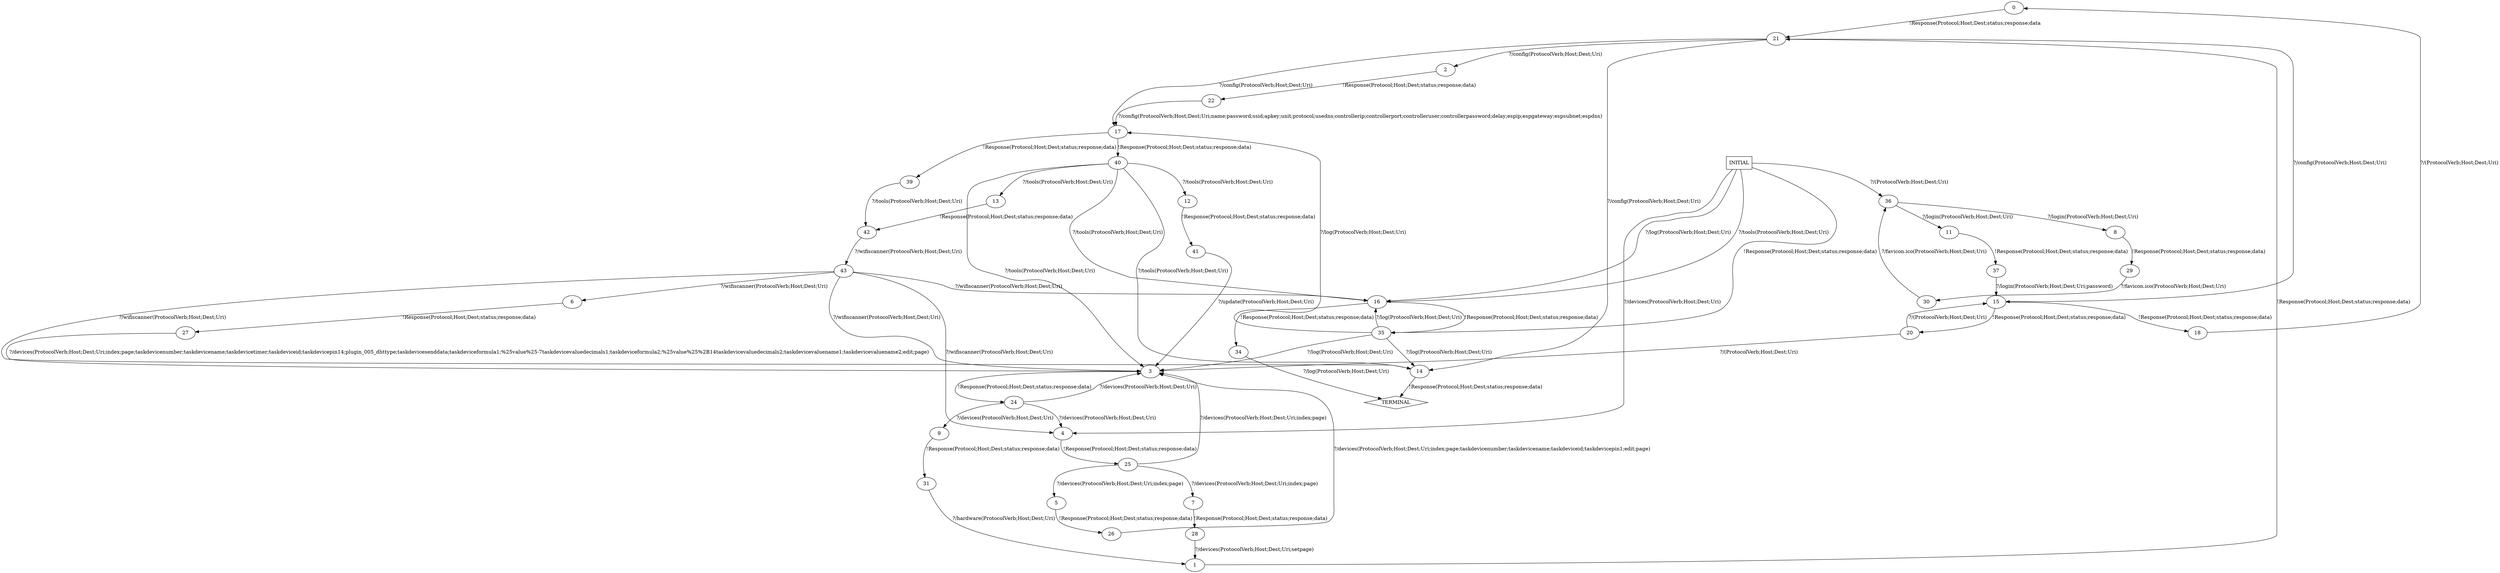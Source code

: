 digraph G {
  0 [label="0"];
  1 [label="1"];
  2 [label="2"];
  3 [label="3"];
  4 [label="4"];
  5 [label="5"];
  6 [label="6"];
  7 [label="7"];
  8 [label="8"];
  9 [label="9"];
  11 [label="11"];
  12 [label="12"];
  13 [label="13"];
  14 [label="14"];
  15 [label="15"];
  16 [label="16"];
  17 [label="17"];
  18 [label="18"];
  20 [label="20"];
  21 [label="21"];
  22 [label="22"];
  24 [label="24"];
  25 [label="25"];
  26 [label="26"];
  27 [label="27"];
  28 [label="28"];
  29 [label="29"];
  30 [label="30"];
  31 [label="31"];
  34 [label="34"];
  35 [label="35"];
  36 [label="36"];
  37 [label="37"];
  39 [label="39"];
  40 [label="40"];
  41 [label="41"];
  42 [label="42"];
  43 [label="43"];
  44 [label="TERMINAL",shape=diamond];
  45 [label="INITIAL",shape=box];
0->21 [label="!Response(Protocol;Host;Dest;status;response;data"];
1->21 [label="!Response(Protocol;Host;Dest;status;response;data)"];
2->22 [label="!Response(Protocol;Host;Dest;status;response;data)"];
3->24 [label="!Response(Protocol;Host;Dest;status;response;data)"];
4->25 [label="!Response(Protocol;Host;Dest;status;response;data)"];
5->26 [label="!Response(Protocol;Host;Dest;status;response;data)"];
6->27 [label="!Response(Protocol;Host;Dest;status;response;data)"];
7->28 [label="!Response(Protocol;Host;Dest;status;response;data)"];
8->29 [label="!Response(Protocol;Host;Dest;status;response;data)"];
9->31 [label="!Response(Protocol;Host;Dest;status;response;data)"];
45->35 [label="!Response(Protocol;Host;Dest;status;response;data)"];
11->37 [label="!Response(Protocol;Host;Dest;status;response;data)"];
12->41 [label="!Response(Protocol;Host;Dest;status;response;data)"];
13->42 [label="!Response(Protocol;Host;Dest;status;response;data)"];
14->44 [label="!Response(Protocol;Host;Dest;status;response;data)"];
15->18 [label="!Response(Protocol;Host;Dest;status;response;data)"];
15->20 [label="!Response(Protocol;Host;Dest;status;response;data)"];
16->34 [label="!Response(Protocol;Host;Dest;status;response;data)"];
16->35 [label="!Response(Protocol;Host;Dest;status;response;data)"];
17->39 [label="!Response(Protocol;Host;Dest;status;response;data)"];
17->40 [label="!Response(Protocol;Host;Dest;status;response;data)"];
18->0 [label="?/(ProtocolVerb;Host;Dest;Uri)"];
45->36 [label="?/(ProtocolVerb;Host;Dest;Uri)"];
20->3 [label="?/(ProtocolVerb;Host;Dest;Uri)"];
20->15 [label="?/(ProtocolVerb;Host;Dest;Uri)"];
21->15 [label="?/config(ProtocolVerb;Host;Dest;Uri)"];
21->14 [label="?/config(ProtocolVerb;Host;Dest;Uri)"];
21->2 [label="?/config(ProtocolVerb;Host;Dest;Uri)"];
21->17 [label="?/config(ProtocolVerb;Host;Dest;Uri)"];
22->17 [label="?/config(ProtocolVerb;Host;Dest;Uri;name;password;ssid;apkey;unit;protocol;usedns;controllerip;controllerport;controlleruser;controllerpassword;delay;espip;espgateway;espsubnet;espdns)"];
45->4 [label="?/devices(ProtocolVerb;Host;Dest;Uri)"];
24->4 [label="?/devices(ProtocolVerb;Host;Dest;Uri)"];
24->3 [label="?/devices(ProtocolVerb;Host;Dest;Uri)"];
24->9 [label="?/devices(ProtocolVerb;Host;Dest;Uri)"];
25->7 [label="?/devices(ProtocolVerb;Host;Dest;Uri;index;page)"];
25->3 [label="?/devices(ProtocolVerb;Host;Dest;Uri;index;page)"];
25->5 [label="?/devices(ProtocolVerb;Host;Dest;Uri;index;page)"];
26->3 [label="?/devices(ProtocolVerb;Host;Dest;Uri;index;page;taskdevicenumber;taskdevicename;taskdeviceid;taskdevicepin1;edit;page)"];
27->3 [label="?/devices(ProtocolVerb;Host;Dest;Uri;index;page;taskdevicenumber;taskdevicename;taskdevicetimer;taskdeviceid;taskdevicepin14;plugin_005_dhttype;taskdevicesenddata;taskdeviceformula1;%25value%25-7taskdevicevaluedecimals1;taskdeviceformula2;%25value%25%2B14taskdevicevaluedecimals2;taskdevicevaluename1;taskdevicevaluename2;edit;page)"];
28->1 [label="?/devices(ProtocolVerb;Host;Dest;Uri;setpage)"];
29->30 [label="?/favicon.ico(ProtocolVerb;Host;Dest;Uri)"];
30->36 [label="?/favicon.ico(ProtocolVerb;Host;Dest;Uri)"];
31->1 [label="?/hardware(ProtocolVerb;Host;Dest;Uri)"];
45->16 [label="?/log(ProtocolVerb;Host;Dest;Uri)"];
34->44 [label="?/log(ProtocolVerb;Host;Dest;Uri)"];
35->3 [label="?/log(ProtocolVerb;Host;Dest;Uri)"];
35->14 [label="?/log(ProtocolVerb;Host;Dest;Uri)"];
35->17 [label="?/log(ProtocolVerb;Host;Dest;Uri)"];
35->16 [label="?/log(ProtocolVerb;Host;Dest;Uri)"];
36->11 [label="?/login(ProtocolVerb;Host;Dest;Uri)"];
36->8 [label="?/login(ProtocolVerb;Host;Dest;Uri)"];
37->15 [label="?/login(ProtocolVerb;Host;Dest;Uri;password)"];
45->16 [label="?/tools(ProtocolVerb;Host;Dest;Uri)"];
39->42 [label="?/tools(ProtocolVerb;Host;Dest;Uri)"];
40->3 [label="?/tools(ProtocolVerb;Host;Dest;Uri)"];
40->12 [label="?/tools(ProtocolVerb;Host;Dest;Uri)"];
40->14 [label="?/tools(ProtocolVerb;Host;Dest;Uri)"];
40->13 [label="?/tools(ProtocolVerb;Host;Dest;Uri)"];
40->16 [label="?/tools(ProtocolVerb;Host;Dest;Uri)"];
41->3 [label="?/update(ProtocolVerb;Host;Dest;Uri)"];
42->43 [label="?/wifiscanner(ProtocolVerb;Host;Dest;Uri)"];
43->6 [label="?/wifiscanner(ProtocolVerb;Host;Dest;Uri)"];
43->4 [label="?/wifiscanner(ProtocolVerb;Host;Dest;Uri)"];
43->14 [label="?/wifiscanner(ProtocolVerb;Host;Dest;Uri)"];
43->16 [label="?/wifiscanner(ProtocolVerb;Host;Dest;Uri)"];
43->3 [label="?/wifiscanner(ProtocolVerb;Host;Dest;Uri)"];
}
